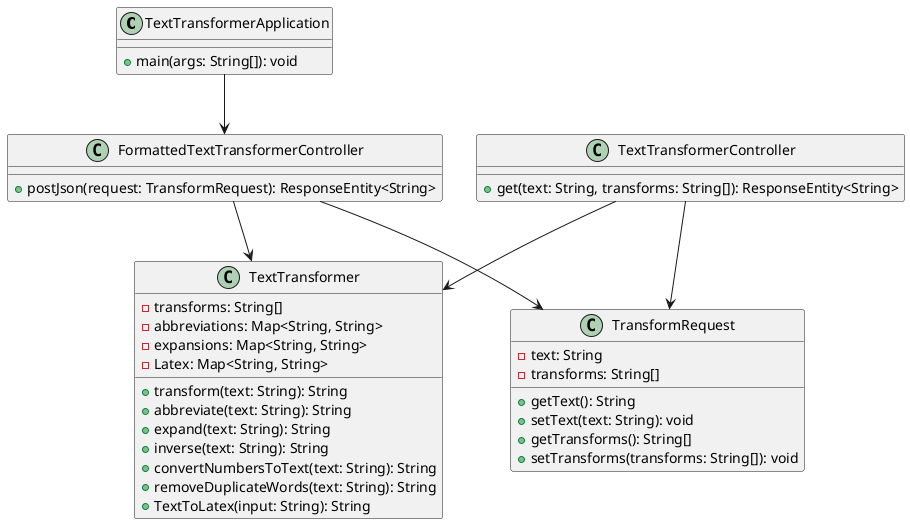 @startuml
class TextTransformerApplication {
    + main(args: String[]): void
}

class FormattedTextTransformerController {
    + postJson(request: TransformRequest): ResponseEntity<String>
}

class TextTransformer {
    - transforms: String[]
    - abbreviations: Map<String, String>
    - expansions: Map<String, String>
    - Latex: Map<String, String>
    + transform(text: String): String
    + abbreviate(text: String): String
    + expand(text: String): String
    + inverse(text: String): String
    + convertNumbersToText(text: String): String
    + removeDuplicateWords(text: String): String
    + TextToLatex(input: String): String
}

class TextTransformerController {
    + get(text: String, transforms: String[]): ResponseEntity<String>
}

class TransformRequest {
    - text: String
    - transforms: String[]
    + getText(): String
    + setText(text: String): void
    + getTransforms(): String[]
    + setTransforms(transforms: String[]): void
}

TextTransformerApplication --> FormattedTextTransformerController
FormattedTextTransformerController --> TextTransformer
TextTransformerController --> TextTransformer
TextTransformerController --> TransformRequest
FormattedTextTransformerController --> TransformRequest

@enduml
